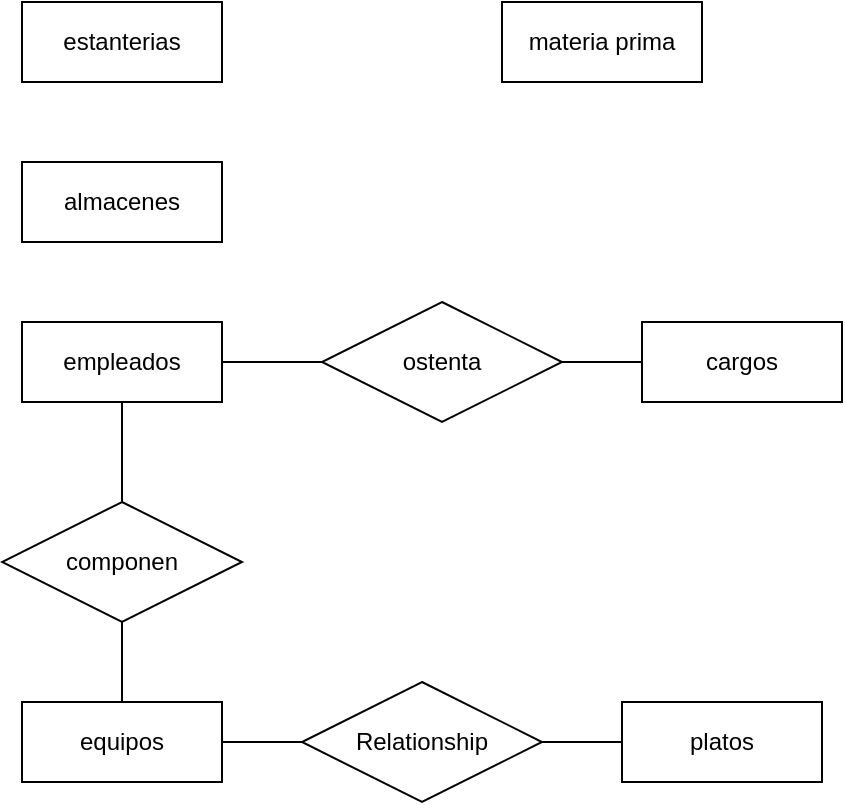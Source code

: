<mxfile version="15.4.0" type="device"><diagram id="hatVRhiSWCjjOckJl_2s" name="Página-1"><mxGraphModel dx="1038" dy="647" grid="1" gridSize="10" guides="1" tooltips="1" connect="1" arrows="1" fold="1" page="1" pageScale="1" pageWidth="4681" pageHeight="3300" math="0" shadow="0"><root><mxCell id="0"/><mxCell id="1" parent="0"/><mxCell id="9goIX6-_u1npv5pQU-f2-10" style="edgeStyle=orthogonalEdgeStyle;rounded=0;orthogonalLoop=1;jettySize=auto;html=1;endArrow=none;endFill=0;" edge="1" parent="1" source="9goIX6-_u1npv5pQU-f2-2" target="9goIX6-_u1npv5pQU-f2-4"><mxGeometry relative="1" as="geometry"/></mxCell><mxCell id="9goIX6-_u1npv5pQU-f2-2" value="empleados" style="whiteSpace=wrap;html=1;align=center;" vertex="1" parent="1"><mxGeometry x="490" y="280" width="100" height="40" as="geometry"/></mxCell><mxCell id="9goIX6-_u1npv5pQU-f2-4" value="equipos" style="whiteSpace=wrap;html=1;align=center;" vertex="1" parent="1"><mxGeometry x="490" y="470" width="100" height="40" as="geometry"/></mxCell><mxCell id="9goIX6-_u1npv5pQU-f2-5" value="cargos" style="whiteSpace=wrap;html=1;align=center;" vertex="1" parent="1"><mxGeometry x="800" y="280" width="100" height="40" as="geometry"/></mxCell><mxCell id="9goIX6-_u1npv5pQU-f2-7" style="edgeStyle=orthogonalEdgeStyle;rounded=0;orthogonalLoop=1;jettySize=auto;html=1;entryX=0;entryY=0.5;entryDx=0;entryDy=0;endArrow=none;endFill=0;" edge="1" parent="1" source="9goIX6-_u1npv5pQU-f2-6" target="9goIX6-_u1npv5pQU-f2-5"><mxGeometry relative="1" as="geometry"/></mxCell><mxCell id="9goIX6-_u1npv5pQU-f2-8" style="edgeStyle=orthogonalEdgeStyle;rounded=0;orthogonalLoop=1;jettySize=auto;html=1;entryX=1;entryY=0.5;entryDx=0;entryDy=0;endArrow=none;endFill=0;" edge="1" parent="1" source="9goIX6-_u1npv5pQU-f2-6" target="9goIX6-_u1npv5pQU-f2-2"><mxGeometry relative="1" as="geometry"/></mxCell><mxCell id="9goIX6-_u1npv5pQU-f2-6" value="ostenta" style="shape=rhombus;perimeter=rhombusPerimeter;whiteSpace=wrap;html=1;align=center;" vertex="1" parent="1"><mxGeometry x="640" y="270" width="120" height="60" as="geometry"/></mxCell><mxCell id="9goIX6-_u1npv5pQU-f2-9" value="componen" style="shape=rhombus;perimeter=rhombusPerimeter;whiteSpace=wrap;html=1;align=center;" vertex="1" parent="1"><mxGeometry x="480" y="370" width="120" height="60" as="geometry"/></mxCell><mxCell id="9goIX6-_u1npv5pQU-f2-16" style="edgeStyle=orthogonalEdgeStyle;rounded=0;orthogonalLoop=1;jettySize=auto;html=1;entryX=1;entryY=0.5;entryDx=0;entryDy=0;endArrow=none;endFill=0;startArrow=none;" edge="1" parent="1" source="9goIX6-_u1npv5pQU-f2-17" target="9goIX6-_u1npv5pQU-f2-4"><mxGeometry relative="1" as="geometry"/></mxCell><mxCell id="9goIX6-_u1npv5pQU-f2-11" value="platos" style="whiteSpace=wrap;html=1;align=center;" vertex="1" parent="1"><mxGeometry x="790" y="470" width="100" height="40" as="geometry"/></mxCell><mxCell id="9goIX6-_u1npv5pQU-f2-12" value="materia prima" style="whiteSpace=wrap;html=1;align=center;" vertex="1" parent="1"><mxGeometry x="730" y="120" width="100" height="40" as="geometry"/></mxCell><mxCell id="9goIX6-_u1npv5pQU-f2-13" value="almacenes" style="whiteSpace=wrap;html=1;align=center;" vertex="1" parent="1"><mxGeometry x="490" y="200" width="100" height="40" as="geometry"/></mxCell><mxCell id="9goIX6-_u1npv5pQU-f2-14" value="estanterias" style="whiteSpace=wrap;html=1;align=center;" vertex="1" parent="1"><mxGeometry x="490" y="120" width="100" height="40" as="geometry"/></mxCell><mxCell id="9goIX6-_u1npv5pQU-f2-17" value="Relationship" style="shape=rhombus;perimeter=rhombusPerimeter;whiteSpace=wrap;html=1;align=center;" vertex="1" parent="1"><mxGeometry x="630" y="460" width="120" height="60" as="geometry"/></mxCell><mxCell id="9goIX6-_u1npv5pQU-f2-18" value="" style="edgeStyle=orthogonalEdgeStyle;rounded=0;orthogonalLoop=1;jettySize=auto;html=1;entryX=1;entryY=0.5;entryDx=0;entryDy=0;endArrow=none;endFill=0;" edge="1" parent="1" source="9goIX6-_u1npv5pQU-f2-11" target="9goIX6-_u1npv5pQU-f2-17"><mxGeometry relative="1" as="geometry"><mxPoint x="790" y="490" as="sourcePoint"/><mxPoint x="590" y="490" as="targetPoint"/></mxGeometry></mxCell></root></mxGraphModel></diagram></mxfile>